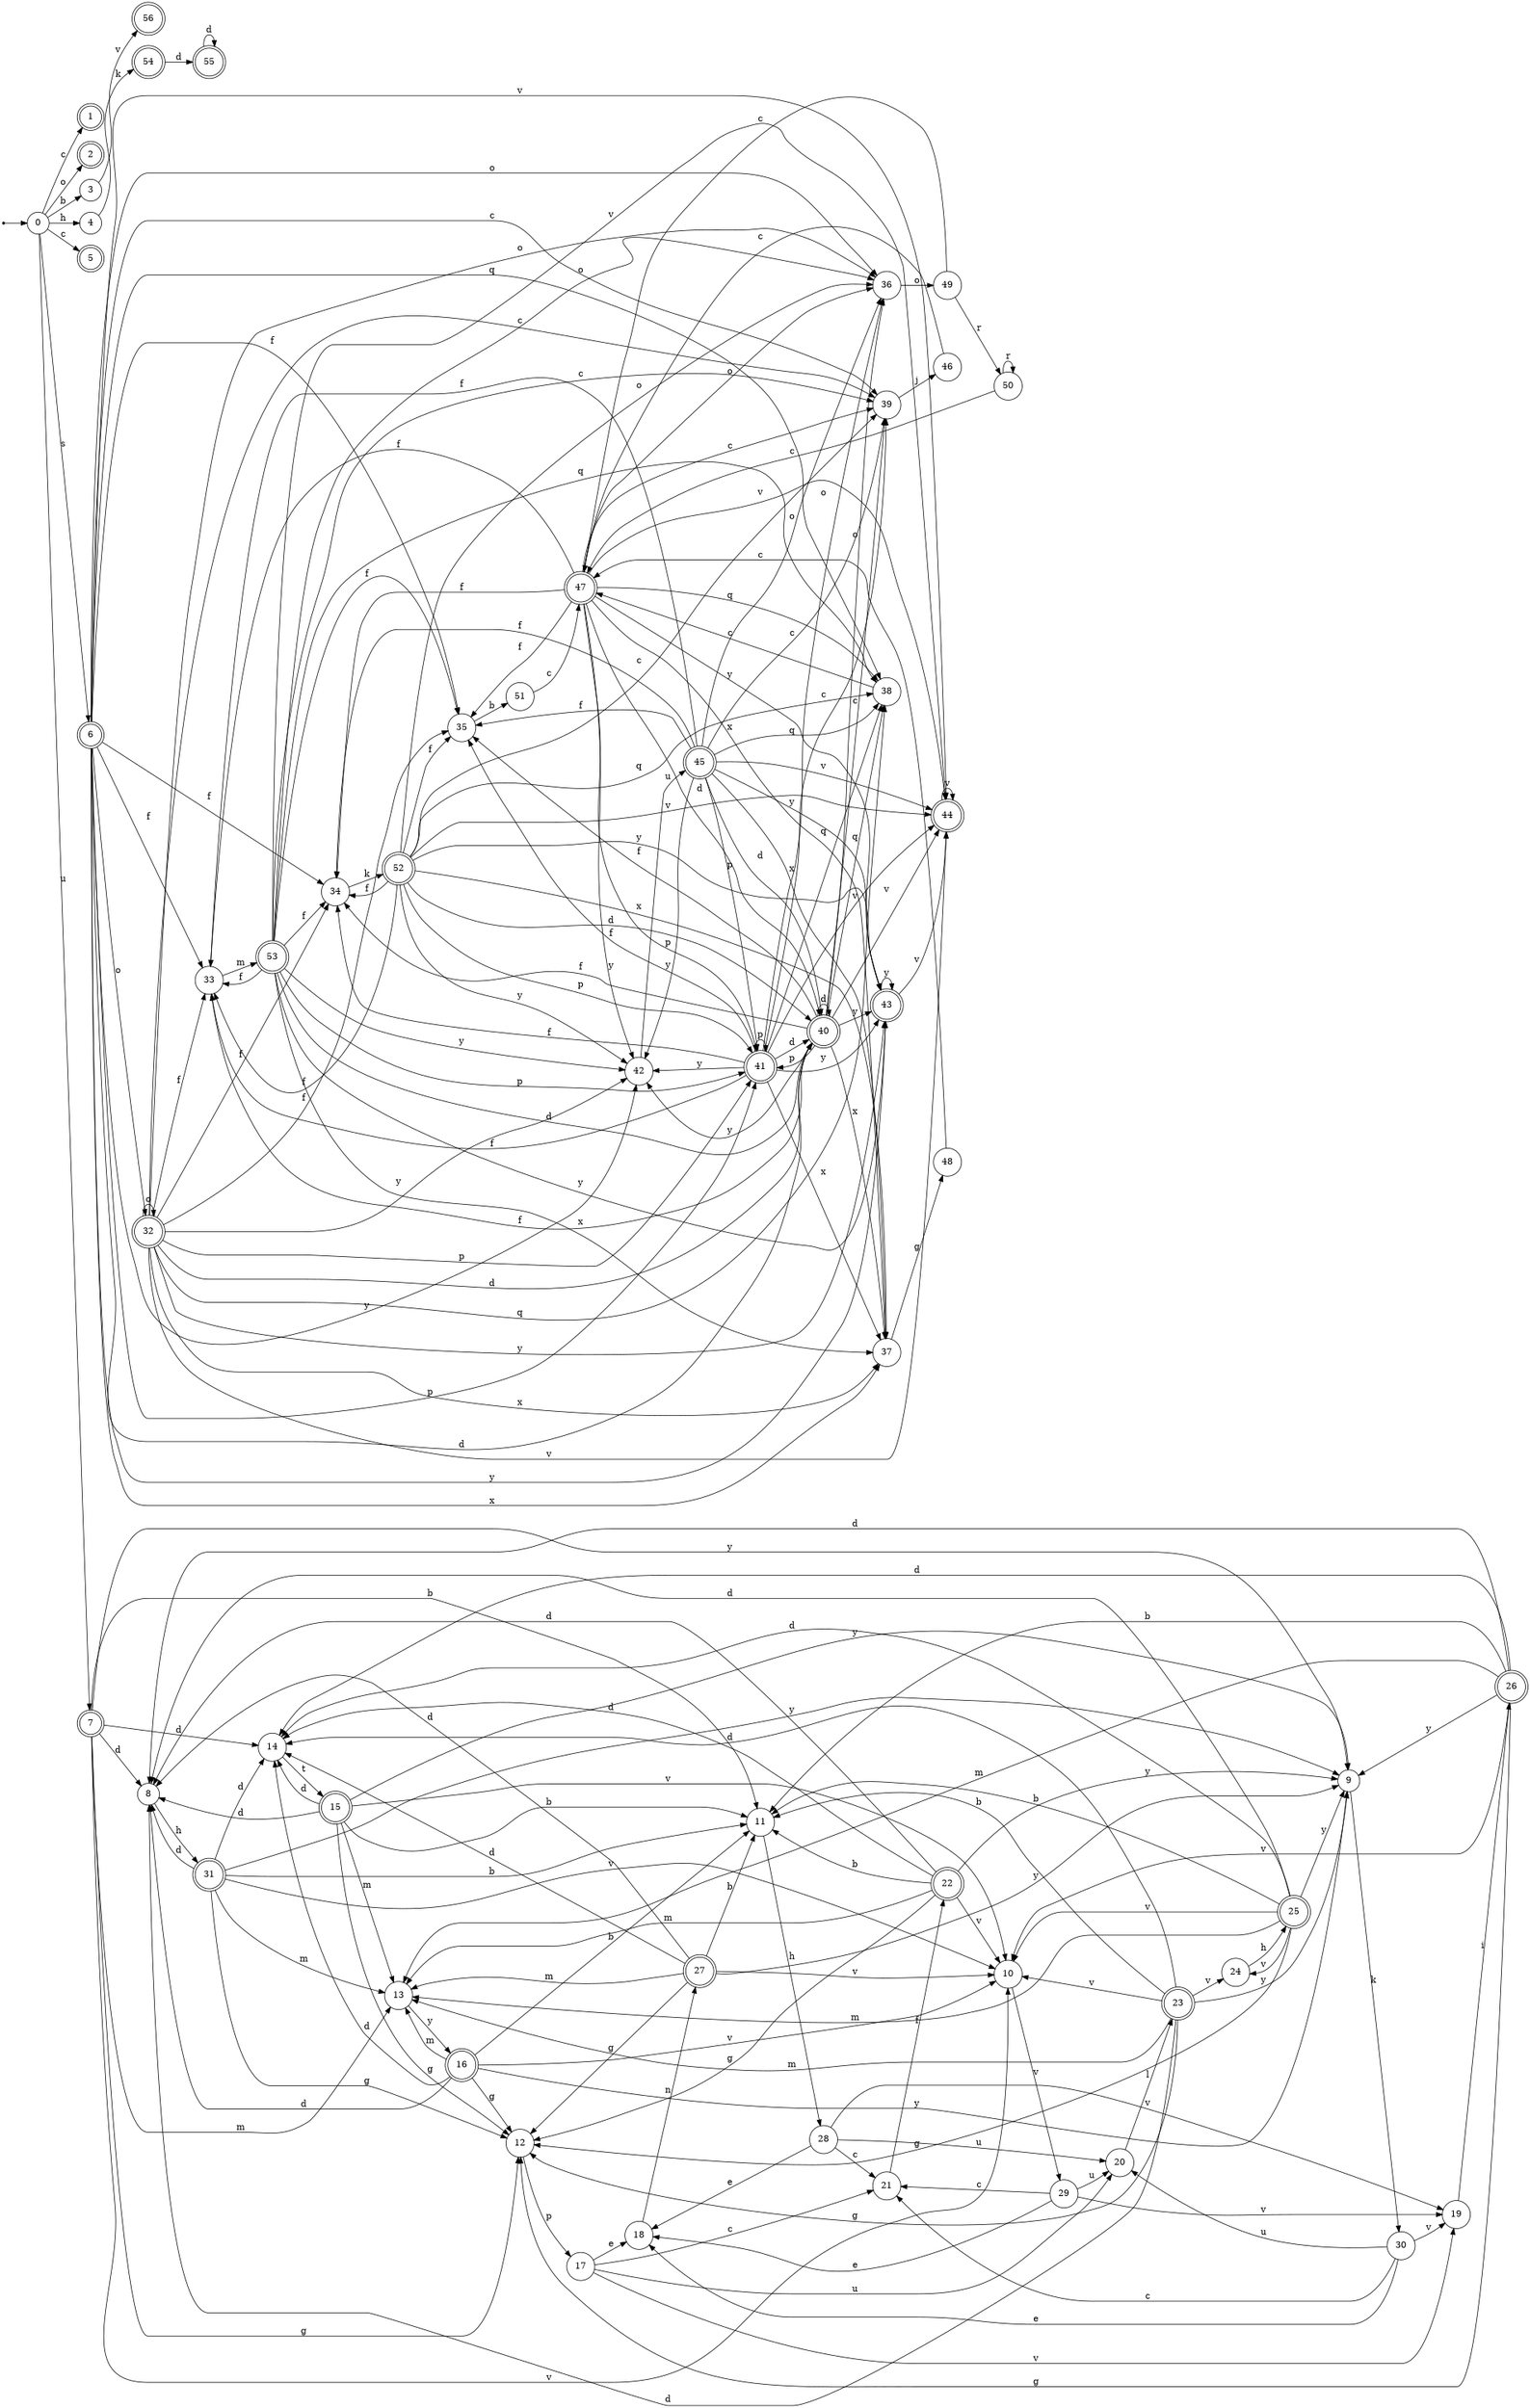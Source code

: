 digraph finite_state_machine {
rankdir=LR;
size="20,20";
node [shape = point]; "dummy0"
node [shape = circle]; "0";
"dummy0" -> "0";
node [shape = doublecircle]; "1";node [shape = doublecircle]; "2";node [shape = circle]; "3";
node [shape = circle]; "4";
node [shape = doublecircle]; "5";node [shape = doublecircle]; "6";node [shape = doublecircle]; "7";node [shape = circle]; "8";
node [shape = circle]; "9";
node [shape = circle]; "10";
node [shape = circle]; "11";
node [shape = circle]; "12";
node [shape = circle]; "13";
node [shape = circle]; "14";
node [shape = doublecircle]; "15";node [shape = doublecircle]; "16";node [shape = circle]; "17";
node [shape = circle]; "18";
node [shape = circle]; "19";
node [shape = circle]; "20";
node [shape = circle]; "21";
node [shape = doublecircle]; "22";node [shape = doublecircle]; "23";node [shape = circle]; "24";
node [shape = doublecircle]; "25";node [shape = doublecircle]; "26";node [shape = doublecircle]; "27";node [shape = circle]; "28";
node [shape = circle]; "29";
node [shape = circle]; "30";
node [shape = doublecircle]; "31";node [shape = doublecircle]; "32";node [shape = circle]; "33";
node [shape = circle]; "34";
node [shape = circle]; "35";
node [shape = circle]; "36";
node [shape = circle]; "37";
node [shape = circle]; "38";
node [shape = circle]; "39";
node [shape = doublecircle]; "40";node [shape = doublecircle]; "41";node [shape = circle]; "42";
node [shape = doublecircle]; "43";node [shape = doublecircle]; "44";node [shape = doublecircle]; "45";node [shape = circle]; "46";
node [shape = doublecircle]; "47";node [shape = circle]; "48";
node [shape = circle]; "49";
node [shape = circle]; "50";
node [shape = circle]; "51";
node [shape = doublecircle]; "52";node [shape = doublecircle]; "53";node [shape = doublecircle]; "54";node [shape = doublecircle]; "55";node [shape = doublecircle]; "56";"0" -> "1" [label = "c"];
 "0" -> "5" [label = "c"];
 "0" -> "2" [label = "o"];
 "0" -> "3" [label = "b"];
 "0" -> "4" [label = "h"];
 "0" -> "6" [label = "s"];
 "0" -> "7" [label = "u"];
 "7" -> "8" [label = "d"];
 "7" -> "14" [label = "d"];
 "7" -> "9" [label = "y"];
 "7" -> "10" [label = "v"];
 "7" -> "11" [label = "b"];
 "7" -> "12" [label = "g"];
 "7" -> "13" [label = "m"];
 "14" -> "15" [label = "t"];
 "15" -> "8" [label = "d"];
 "15" -> "14" [label = "d"];
 "15" -> "9" [label = "y"];
 "15" -> "10" [label = "v"];
 "15" -> "11" [label = "b"];
 "15" -> "12" [label = "g"];
 "15" -> "13" [label = "m"];
 "13" -> "16" [label = "y"];
 "16" -> "13" [label = "m"];
 "16" -> "8" [label = "d"];
 "16" -> "14" [label = "d"];
 "16" -> "9" [label = "y"];
 "16" -> "10" [label = "v"];
 "16" -> "11" [label = "b"];
 "16" -> "12" [label = "g"];
 "12" -> "17" [label = "p"];
 "17" -> "18" [label = "e"];
 "17" -> "19" [label = "v"];
 "17" -> "20" [label = "u"];
 "17" -> "21" [label = "c"];
 "21" -> "22" [label = "f"];
 "22" -> "9" [label = "y"];
 "22" -> "10" [label = "v"];
 "22" -> "11" [label = "b"];
 "22" -> "12" [label = "g"];
 "22" -> "8" [label = "d"];
 "22" -> "14" [label = "d"];
 "22" -> "13" [label = "m"];
 "20" -> "23" [label = "l"];
 "23" -> "24" [label = "v"];
 "23" -> "10" [label = "v"];
 "23" -> "9" [label = "y"];
 "23" -> "11" [label = "b"];
 "23" -> "12" [label = "g"];
 "23" -> "8" [label = "d"];
 "23" -> "14" [label = "d"];
 "23" -> "13" [label = "m"];
 "24" -> "25" [label = "h"];
 "25" -> "24" [label = "v"];
 "25" -> "10" [label = "v"];
 "25" -> "9" [label = "y"];
 "25" -> "11" [label = "b"];
 "25" -> "12" [label = "g"];
 "25" -> "8" [label = "d"];
 "25" -> "14" [label = "d"];
 "25" -> "13" [label = "m"];
 "19" -> "26" [label = "i"];
 "26" -> "9" [label = "y"];
 "26" -> "10" [label = "v"];
 "26" -> "11" [label = "b"];
 "26" -> "12" [label = "g"];
 "26" -> "8" [label = "d"];
 "26" -> "14" [label = "d"];
 "26" -> "13" [label = "m"];
 "18" -> "27" [label = "n"];
 "27" -> "9" [label = "y"];
 "27" -> "10" [label = "v"];
 "27" -> "11" [label = "b"];
 "27" -> "12" [label = "g"];
 "27" -> "8" [label = "d"];
 "27" -> "14" [label = "d"];
 "27" -> "13" [label = "m"];
 "11" -> "28" [label = "h"];
 "28" -> "18" [label = "e"];
 "28" -> "19" [label = "v"];
 "28" -> "20" [label = "u"];
 "28" -> "21" [label = "c"];
 "10" -> "29" [label = "v"];
 "29" -> "18" [label = "e"];
 "29" -> "19" [label = "v"];
 "29" -> "20" [label = "u"];
 "29" -> "21" [label = "c"];
 "9" -> "30" [label = "k"];
 "30" -> "18" [label = "e"];
 "30" -> "19" [label = "v"];
 "30" -> "20" [label = "u"];
 "30" -> "21" [label = "c"];
 "8" -> "31" [label = "h"];
 "31" -> "8" [label = "d"];
 "31" -> "14" [label = "d"];
 "31" -> "9" [label = "y"];
 "31" -> "10" [label = "v"];
 "31" -> "11" [label = "b"];
 "31" -> "12" [label = "g"];
 "31" -> "13" [label = "m"];
 "6" -> "32" [label = "o"];
 "6" -> "36" [label = "o"];
 "6" -> "33" [label = "f"];
 "6" -> "34" [label = "f"];
 "6" -> "35" [label = "f"];
 "6" -> "37" [label = "x"];
 "6" -> "38" [label = "q"];
 "6" -> "39" [label = "c"];
 "6" -> "40" [label = "d"];
 "6" -> "41" [label = "p"];
 "6" -> "42" [label = "y"];
 "6" -> "43" [label = "y"];
 "6" -> "44" [label = "v"];
 "44" -> "44" [label = "v"];
 "43" -> "43" [label = "y"];
 "43" -> "44" [label = "v"];
 "42" -> "45" [label = "u"];
 "45" -> "42" [label = "y"];
 "45" -> "43" [label = "y"];
 "45" -> "33" [label = "f"];
 "45" -> "34" [label = "f"];
 "45" -> "35" [label = "f"];
 "45" -> "36" [label = "o"];
 "45" -> "37" [label = "x"];
 "45" -> "38" [label = "q"];
 "45" -> "39" [label = "c"];
 "45" -> "40" [label = "d"];
 "45" -> "41" [label = "p"];
 "45" -> "44" [label = "v"];
 "41" -> "41" [label = "p"];
 "41" -> "33" [label = "f"];
 "41" -> "34" [label = "f"];
 "41" -> "35" [label = "f"];
 "41" -> "36" [label = "o"];
 "41" -> "37" [label = "x"];
 "41" -> "38" [label = "q"];
 "41" -> "39" [label = "c"];
 "41" -> "40" [label = "d"];
 "41" -> "42" [label = "y"];
 "41" -> "43" [label = "y"];
 "41" -> "44" [label = "v"];
 "40" -> "40" [label = "d"];
 "40" -> "33" [label = "f"];
 "40" -> "34" [label = "f"];
 "40" -> "35" [label = "f"];
 "40" -> "36" [label = "o"];
 "40" -> "37" [label = "x"];
 "40" -> "38" [label = "q"];
 "40" -> "39" [label = "c"];
 "40" -> "41" [label = "p"];
 "40" -> "42" [label = "y"];
 "40" -> "43" [label = "y"];
 "40" -> "44" [label = "v"];
 "39" -> "46" [label = "j"];
 "46" -> "47" [label = "c"];
 "47" -> "33" [label = "f"];
 "47" -> "34" [label = "f"];
 "47" -> "35" [label = "f"];
 "47" -> "36" [label = "o"];
 "47" -> "37" [label = "x"];
 "47" -> "38" [label = "q"];
 "47" -> "39" [label = "c"];
 "47" -> "40" [label = "d"];
 "47" -> "41" [label = "p"];
 "47" -> "42" [label = "y"];
 "47" -> "43" [label = "y"];
 "47" -> "44" [label = "v"];
 "38" -> "47" [label = "c"];
 "37" -> "48" [label = "g"];
 "48" -> "47" [label = "c"];
 "36" -> "49" [label = "o"];
 "49" -> "50" [label = "r"];
 "49" -> "47" [label = "c"];
 "50" -> "50" [label = "r"];
 "50" -> "47" [label = "c"];
 "35" -> "51" [label = "b"];
 "51" -> "47" [label = "c"];
 "34" -> "52" [label = "k"];
 "52" -> "33" [label = "f"];
 "52" -> "34" [label = "f"];
 "52" -> "35" [label = "f"];
 "52" -> "36" [label = "o"];
 "52" -> "37" [label = "x"];
 "52" -> "38" [label = "q"];
 "52" -> "39" [label = "c"];
 "52" -> "40" [label = "d"];
 "52" -> "41" [label = "p"];
 "52" -> "42" [label = "y"];
 "52" -> "43" [label = "y"];
 "52" -> "44" [label = "v"];
 "33" -> "53" [label = "m"];
 "53" -> "33" [label = "f"];
 "53" -> "34" [label = "f"];
 "53" -> "35" [label = "f"];
 "53" -> "36" [label = "o"];
 "53" -> "37" [label = "x"];
 "53" -> "38" [label = "q"];
 "53" -> "39" [label = "c"];
 "53" -> "40" [label = "d"];
 "53" -> "41" [label = "p"];
 "53" -> "42" [label = "y"];
 "53" -> "43" [label = "y"];
 "53" -> "44" [label = "v"];
 "32" -> "32" [label = "o"];
 "32" -> "36" [label = "o"];
 "32" -> "33" [label = "f"];
 "32" -> "34" [label = "f"];
 "32" -> "35" [label = "f"];
 "32" -> "37" [label = "x"];
 "32" -> "38" [label = "q"];
 "32" -> "39" [label = "c"];
 "32" -> "40" [label = "d"];
 "32" -> "41" [label = "p"];
 "32" -> "42" [label = "y"];
 "32" -> "43" [label = "y"];
 "32" -> "44" [label = "v"];
 "4" -> "54" [label = "k"];
 "54" -> "55" [label = "d"];
 "55" -> "55" [label = "d"];
 "3" -> "56" [label = "v"];
 }
